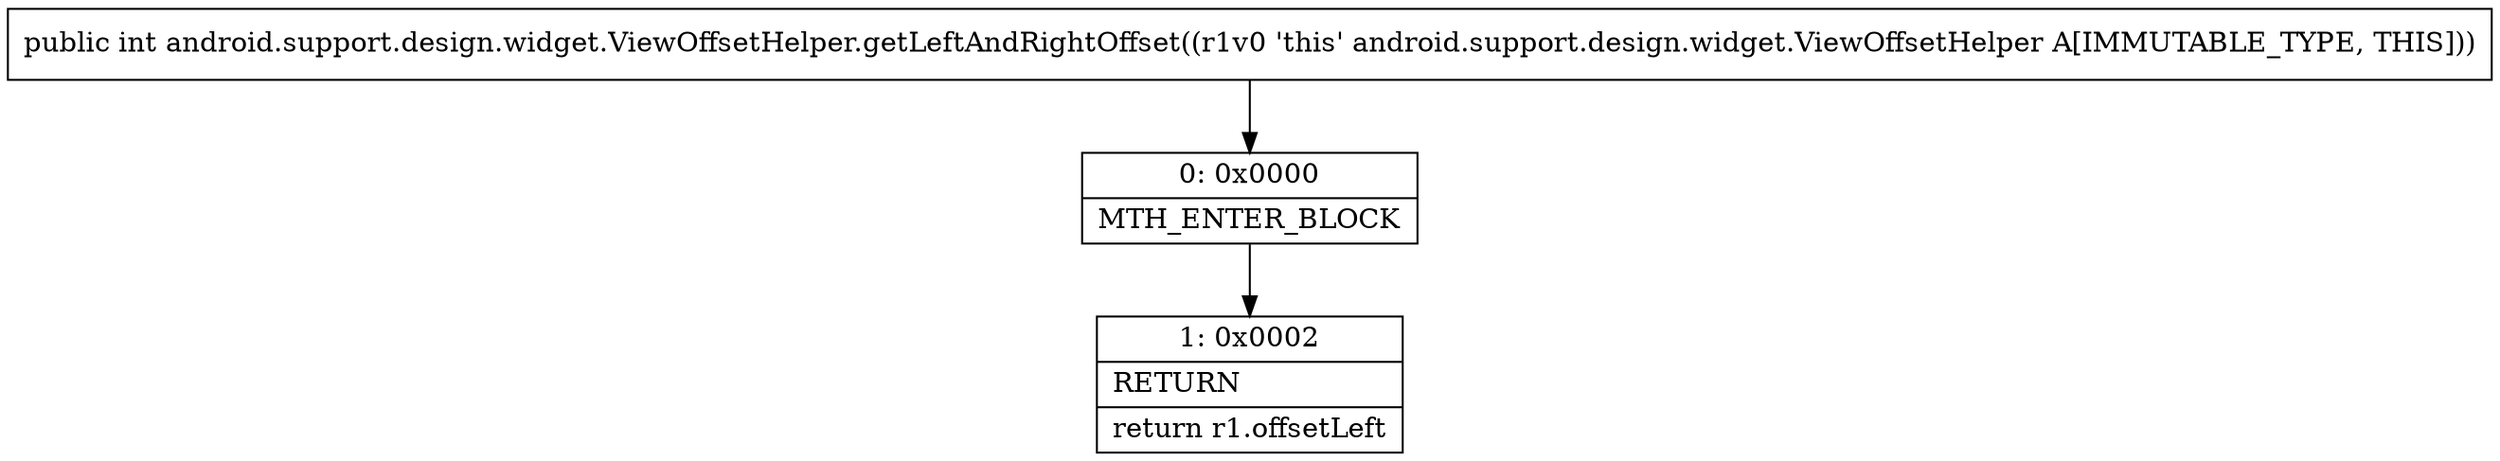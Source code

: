 digraph "CFG forandroid.support.design.widget.ViewOffsetHelper.getLeftAndRightOffset()I" {
Node_0 [shape=record,label="{0\:\ 0x0000|MTH_ENTER_BLOCK\l}"];
Node_1 [shape=record,label="{1\:\ 0x0002|RETURN\l|return r1.offsetLeft\l}"];
MethodNode[shape=record,label="{public int android.support.design.widget.ViewOffsetHelper.getLeftAndRightOffset((r1v0 'this' android.support.design.widget.ViewOffsetHelper A[IMMUTABLE_TYPE, THIS])) }"];
MethodNode -> Node_0;
Node_0 -> Node_1;
}

